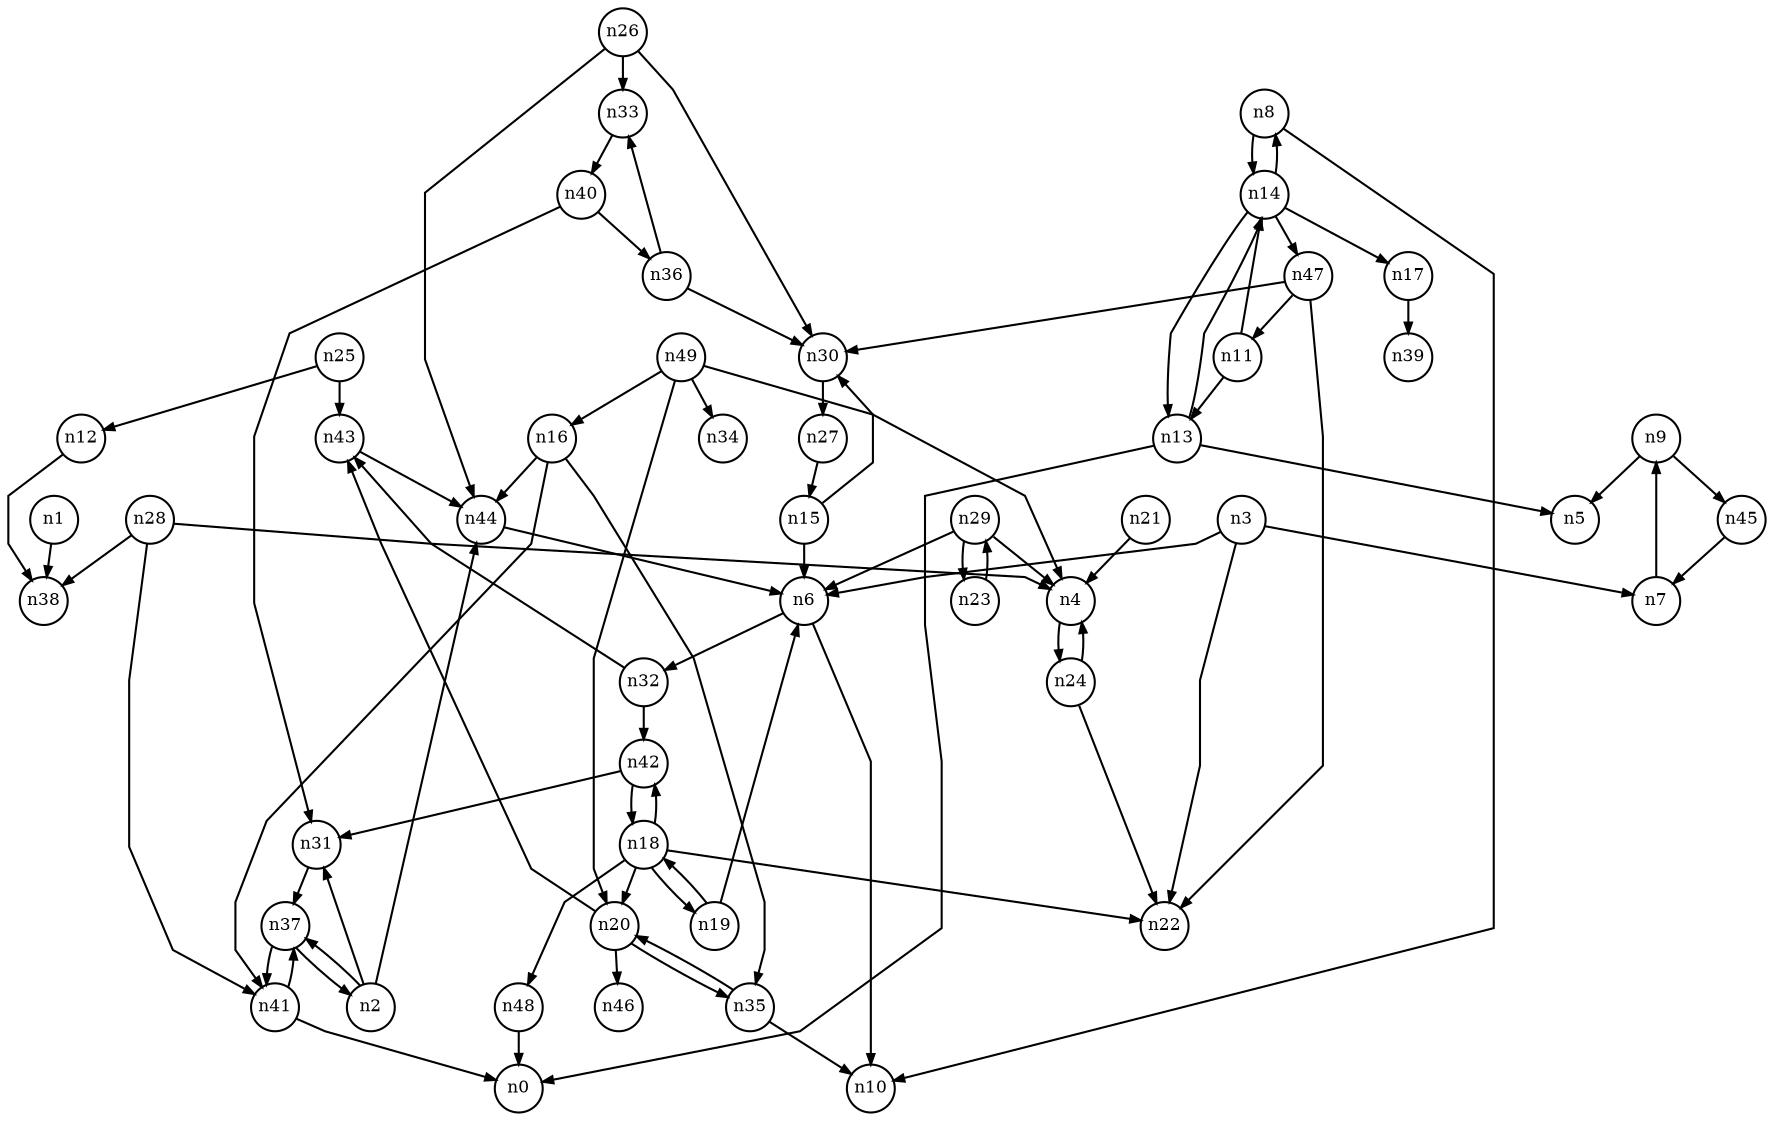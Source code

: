 digraph G{
splines=polyline;
ranksep=0.22;
nodesep=0.22;
nodesize=0.16;
fontsize=8
edge [arrowsize=0.5]
node [fontsize=8 shape=circle width=0.32 fixedsize=shape];

n1 -> n38
n31 -> n37
n2 -> n31
n2 -> n44
n2 -> n37
n44 -> n6
n6 -> n10
n6 -> n32
n3 -> n6
n3 -> n7
n3 -> n22
n7 -> n9
n9 -> n5
n9 -> n45
n8 -> n10
n8 -> n14
n45 -> n7
n13 -> n0
n13 -> n5
n13 -> n14
n11 -> n13
n11 -> n14
n12 -> n38
n14 -> n8
n14 -> n13
n14 -> n17
n14 -> n47
n17 -> n39
n47 -> n11
n47 -> n22
n47 -> n30
n15 -> n6
n15 -> n30
n30 -> n27
n35 -> n10
n35 -> n20
n16 -> n35
n16 -> n41
n16 -> n44
n41 -> n0
n41 -> n37
n19 -> n6
n19 -> n18
n18 -> n19
n18 -> n20
n18 -> n22
n18 -> n42
n18 -> n48
n20 -> n35
n20 -> n43
n20 -> n46
n42 -> n31
n42 -> n18
n48 -> n0
n43 -> n44
n4 -> n24
n21 -> n4
n24 -> n4
n24 -> n22
n25 -> n12
n25 -> n43
n26 -> n30
n26 -> n33
n26 -> n44
n33 -> n40
n27 -> n15
n28 -> n4
n28 -> n38
n28 -> n41
n29 -> n4
n29 -> n6
n29 -> n23
n23 -> n29
n32 -> n42
n32 -> n43
n36 -> n30
n36 -> n33
n37 -> n2
n37 -> n41
n40 -> n31
n40 -> n36
n49 -> n4
n49 -> n16
n49 -> n20
n49 -> n34
}
